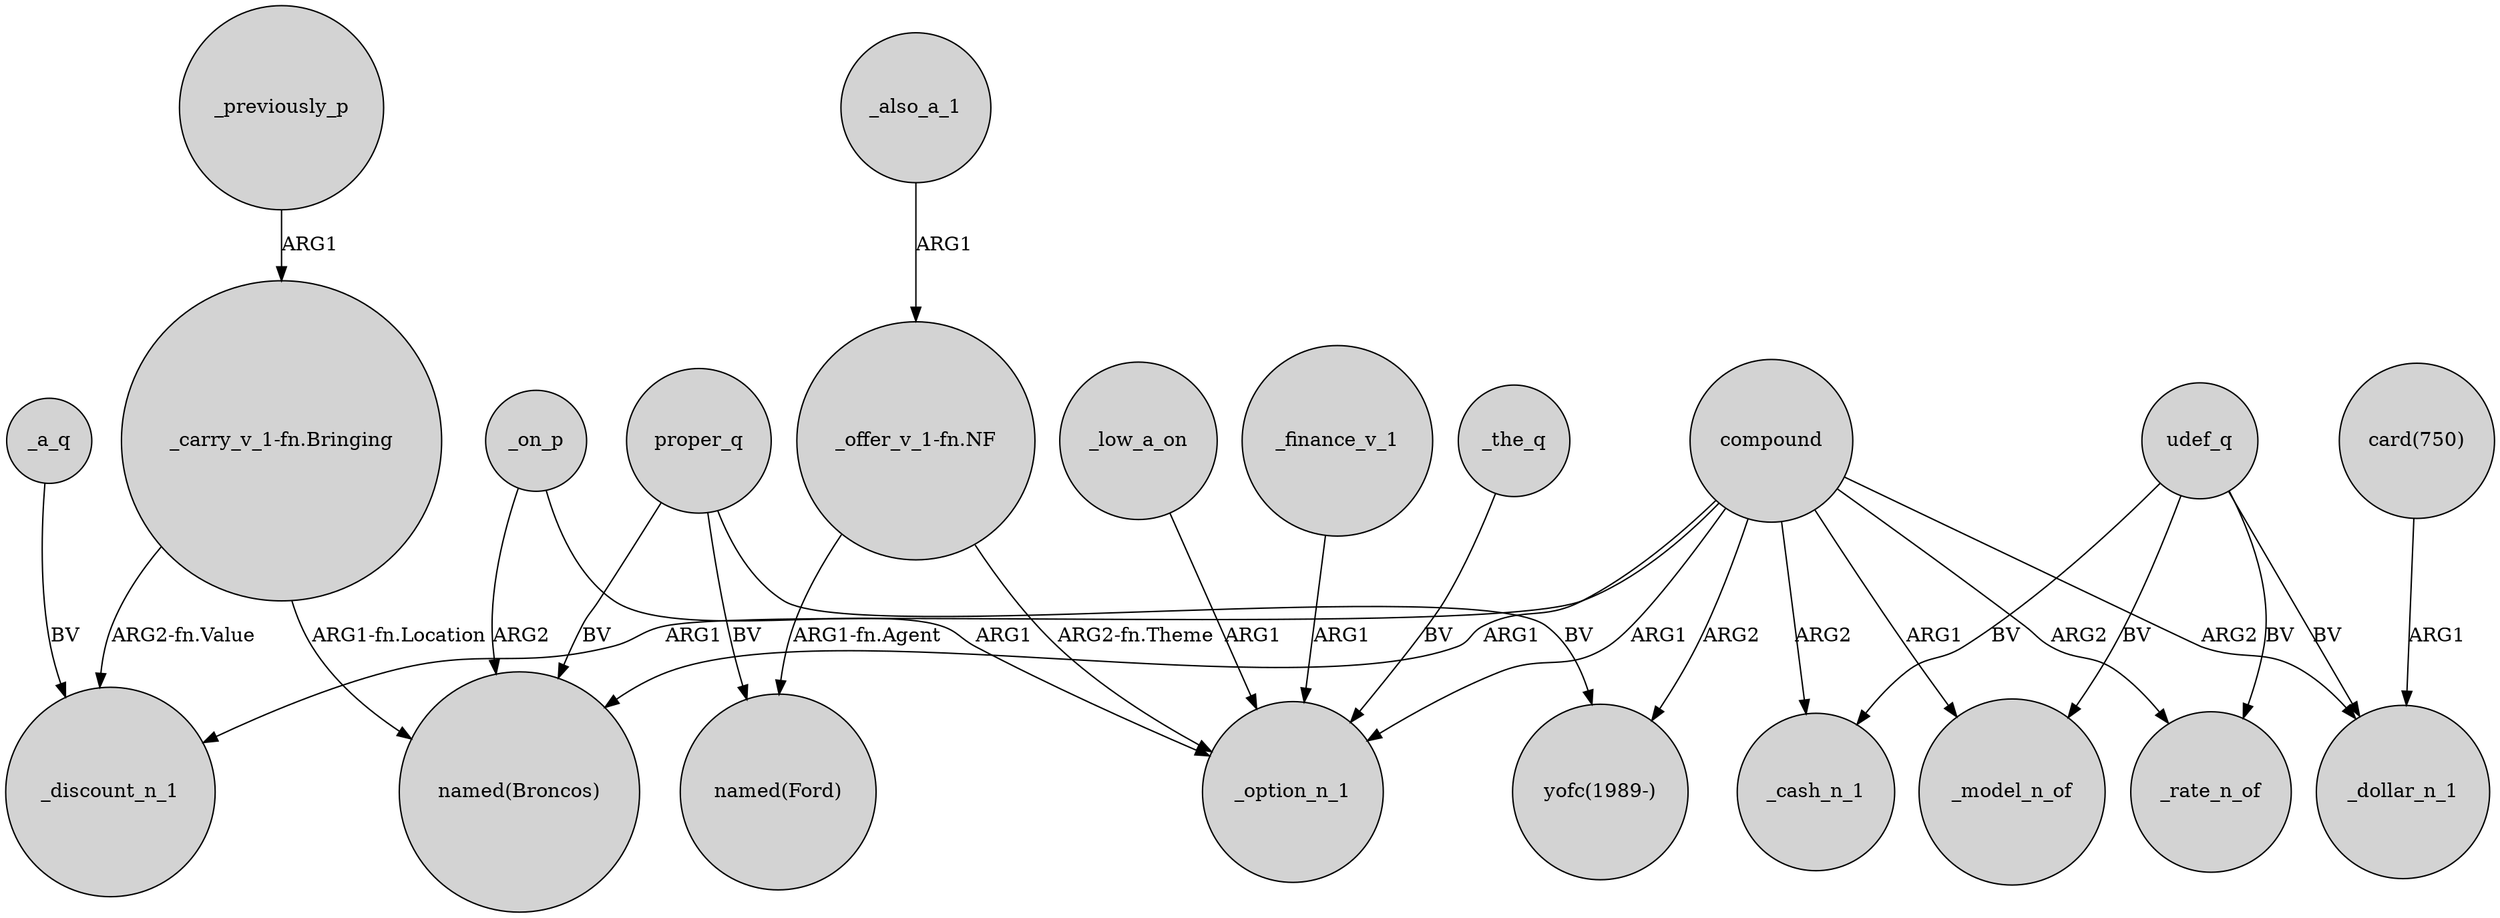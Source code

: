 digraph {
	node [shape=circle style=filled]
	_on_p -> "named(Broncos)" [label=ARG2]
	_previously_p -> "_carry_v_1-fn.Bringing" [label=ARG1]
	_the_q -> _option_n_1 [label=BV]
	udef_q -> _cash_n_1 [label=BV]
	udef_q -> _rate_n_of [label=BV]
	"_offer_v_1-fn.NF" -> "named(Ford)" [label="ARG1-fn.Agent"]
	compound -> _option_n_1 [label=ARG1]
	proper_q -> "yofc(1989-)" [label=BV]
	"_offer_v_1-fn.NF" -> _option_n_1 [label="ARG2-fn.Theme"]
	_on_p -> _option_n_1 [label=ARG1]
	"_carry_v_1-fn.Bringing" -> _discount_n_1 [label="ARG2-fn.Value"]
	compound -> _model_n_of [label=ARG1]
	compound -> _rate_n_of [label=ARG2]
	"_carry_v_1-fn.Bringing" -> "named(Broncos)" [label="ARG1-fn.Location"]
	proper_q -> "named(Ford)" [label=BV]
	compound -> _discount_n_1 [label=ARG1]
	_also_a_1 -> "_offer_v_1-fn.NF" [label=ARG1]
	_a_q -> _discount_n_1 [label=BV]
	compound -> _cash_n_1 [label=ARG2]
	_low_a_on -> _option_n_1 [label=ARG1]
	_finance_v_1 -> _option_n_1 [label=ARG1]
	udef_q -> _model_n_of [label=BV]
	compound -> "yofc(1989-)" [label=ARG2]
	proper_q -> "named(Broncos)" [label=BV]
	compound -> _dollar_n_1 [label=ARG2]
	"card(750)" -> _dollar_n_1 [label=ARG1]
	udef_q -> _dollar_n_1 [label=BV]
	compound -> "named(Broncos)" [label=ARG1]
}
